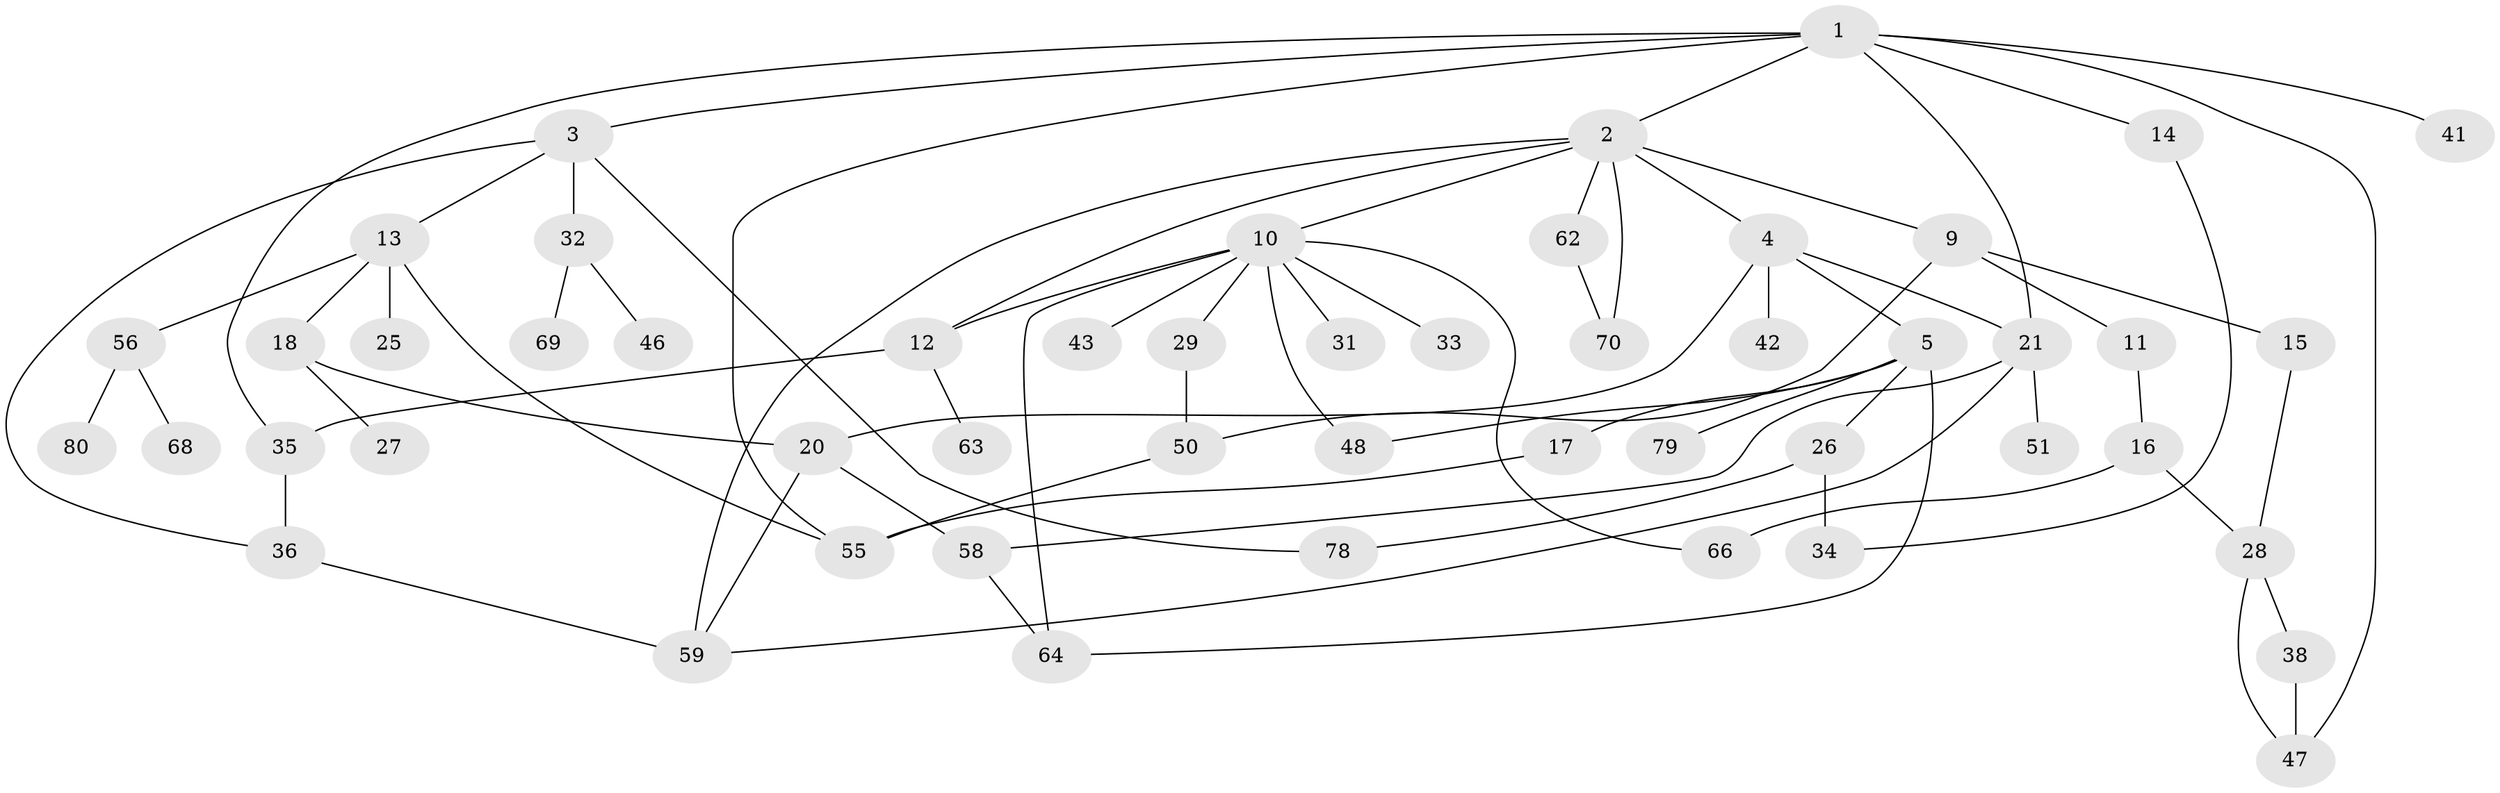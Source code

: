 // Generated by graph-tools (version 1.1) at 2025/51/02/27/25 19:51:37]
// undirected, 51 vertices, 73 edges
graph export_dot {
graph [start="1"]
  node [color=gray90,style=filled];
  1 [super="+57"];
  2 [super="+45"];
  3 [super="+8"];
  4 [super="+6"];
  5 [super="+7"];
  9 [super="+67"];
  10 [super="+19"];
  11 [super="+44"];
  12 [super="+49"];
  13 [super="+37"];
  14;
  15 [super="+22"];
  16 [super="+24"];
  17 [super="+30"];
  18 [super="+53"];
  20 [super="+23"];
  21 [super="+40"];
  25;
  26;
  27 [super="+60"];
  28 [super="+73"];
  29;
  31;
  32 [super="+39"];
  33 [super="+77"];
  34 [super="+61"];
  35 [super="+65"];
  36;
  38;
  41;
  42;
  43 [super="+74"];
  46;
  47 [super="+54"];
  48;
  50 [super="+52"];
  51 [super="+72"];
  55;
  56;
  58 [super="+71"];
  59;
  62;
  63;
  64 [super="+76"];
  66;
  68;
  69;
  70 [super="+75"];
  78;
  79;
  80;
  1 -- 2;
  1 -- 3;
  1 -- 14;
  1 -- 35;
  1 -- 41;
  1 -- 47;
  1 -- 55;
  1 -- 21;
  2 -- 4;
  2 -- 9;
  2 -- 10;
  2 -- 70;
  2 -- 59;
  2 -- 12;
  2 -- 62;
  3 -- 32;
  3 -- 36;
  3 -- 13;
  3 -- 78;
  4 -- 5;
  4 -- 21;
  4 -- 42;
  4 -- 20;
  5 -- 26;
  5 -- 48;
  5 -- 17;
  5 -- 79;
  5 -- 64;
  9 -- 11;
  9 -- 15 [weight=2];
  9 -- 50;
  10 -- 12;
  10 -- 29;
  10 -- 48;
  10 -- 64;
  10 -- 66;
  10 -- 33;
  10 -- 43;
  10 -- 31;
  11 -- 16;
  12 -- 63;
  12 -- 35;
  13 -- 18;
  13 -- 25;
  13 -- 56;
  13 -- 55;
  14 -- 34;
  15 -- 28;
  16 -- 66;
  16 -- 28;
  17 -- 55;
  18 -- 27;
  18 -- 20;
  20 -- 59;
  20 -- 58;
  21 -- 51;
  21 -- 59;
  21 -- 58;
  26 -- 34;
  26 -- 78;
  28 -- 38;
  28 -- 47;
  29 -- 50;
  32 -- 46;
  32 -- 69;
  35 -- 36;
  36 -- 59;
  38 -- 47;
  50 -- 55;
  56 -- 68;
  56 -- 80;
  58 -- 64;
  62 -- 70;
}
